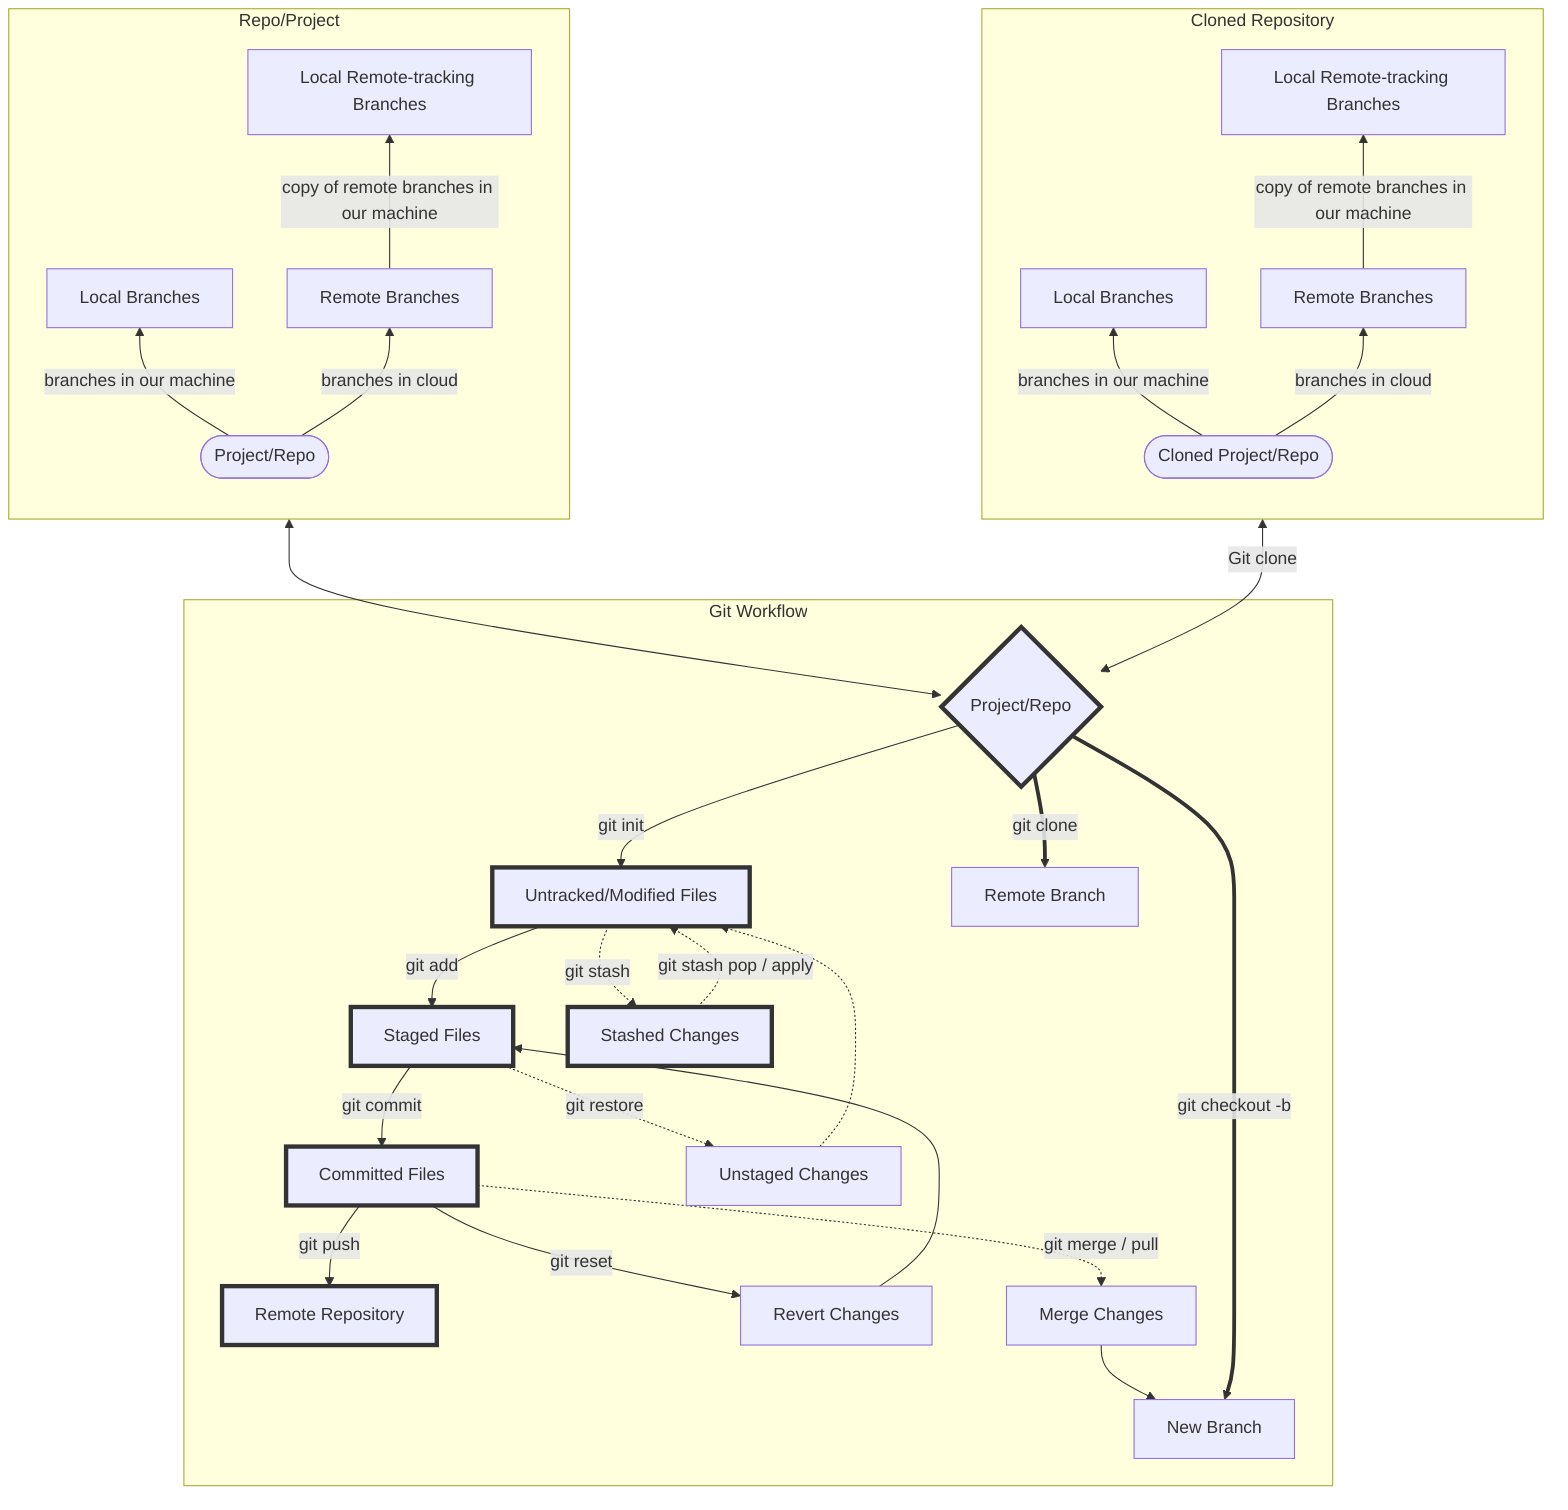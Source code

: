 flowchart TD
    subgraph RepoGraph[Repo/Project]
    direction BT
        Repo([Project/Repo])
        Repo -->|branches in our machine| RepoB[Local Branches]
        Repo -->|branches in cloud| RepoC[Remote Branches]
        RepoC -->|copy of remote branches in our machine| RepoD[Local Remote-tracking Branches]
    end

    subgraph GitGraph[Git Workflow]
        A{Project/Repo} -->|git init| B[Untracked/Modified Files]
        B -->|git add| C[Staged Files]
        C -->|git commit| D[Committed Files]
        C -.->|git restore| I[Unstaged Changes] -.-> B
        D -->|git push| E[Remote Repository]
        D -->|git reset| G[Revert Changes] --> C

        %% Optional actions
        B -.->|git stash| F[Stashed Changes]
        F -.->|git stash pop / apply| B

        D -.->|git merge / pull| H[Merge Changes]--> J

        A ==>|git checkout -b| J[New Branch]
        A ==>|git clone| K[Remote Branch]

        style A stroke:#333,stroke-width:4px
        style B stroke:#333,stroke-width:4px
        style C stroke:#333,stroke-width:4px
        style D stroke:#333,stroke-width:4px
        style E stroke:#333,stroke-width:4px
        style F stroke:#333,stroke-width:4px
    end

    subgraph CloneRepo[Cloned Repository]
    direction BT
        CloneRepoA([Cloned Project/Repo])
        CloneRepoA -->|branches in our machine| CloneRepoB[Local Branches]
        CloneRepoA -->|branches in cloud| CloneRepoC[Remote Branches]
        CloneRepoC -->|copy of remote branches in our machine| CloneRepoD[Local Remote-tracking Branches]
    end

    RepoGraph <--> A
    CloneRepo <-->|Git clone| A